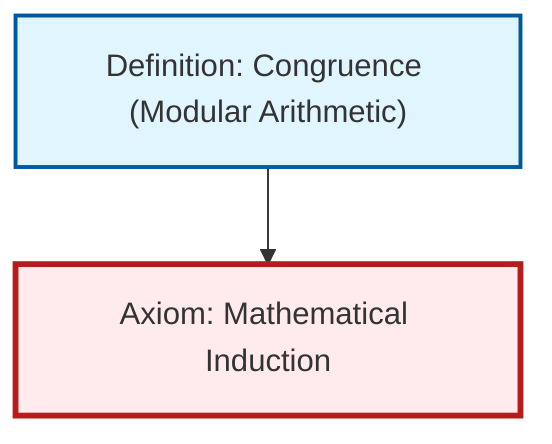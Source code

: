 graph TD
    classDef definition fill:#e1f5fe,stroke:#01579b,stroke-width:2px
    classDef theorem fill:#f3e5f5,stroke:#4a148c,stroke-width:2px
    classDef axiom fill:#fff3e0,stroke:#e65100,stroke-width:2px
    classDef example fill:#e8f5e9,stroke:#1b5e20,stroke-width:2px
    classDef current fill:#ffebee,stroke:#b71c1c,stroke-width:3px
    ax-induction["Axiom: Mathematical Induction"]:::axiom
    def-congruence["Definition: Congruence (Modular Arithmetic)"]:::definition
    def-congruence --> ax-induction
    class ax-induction current